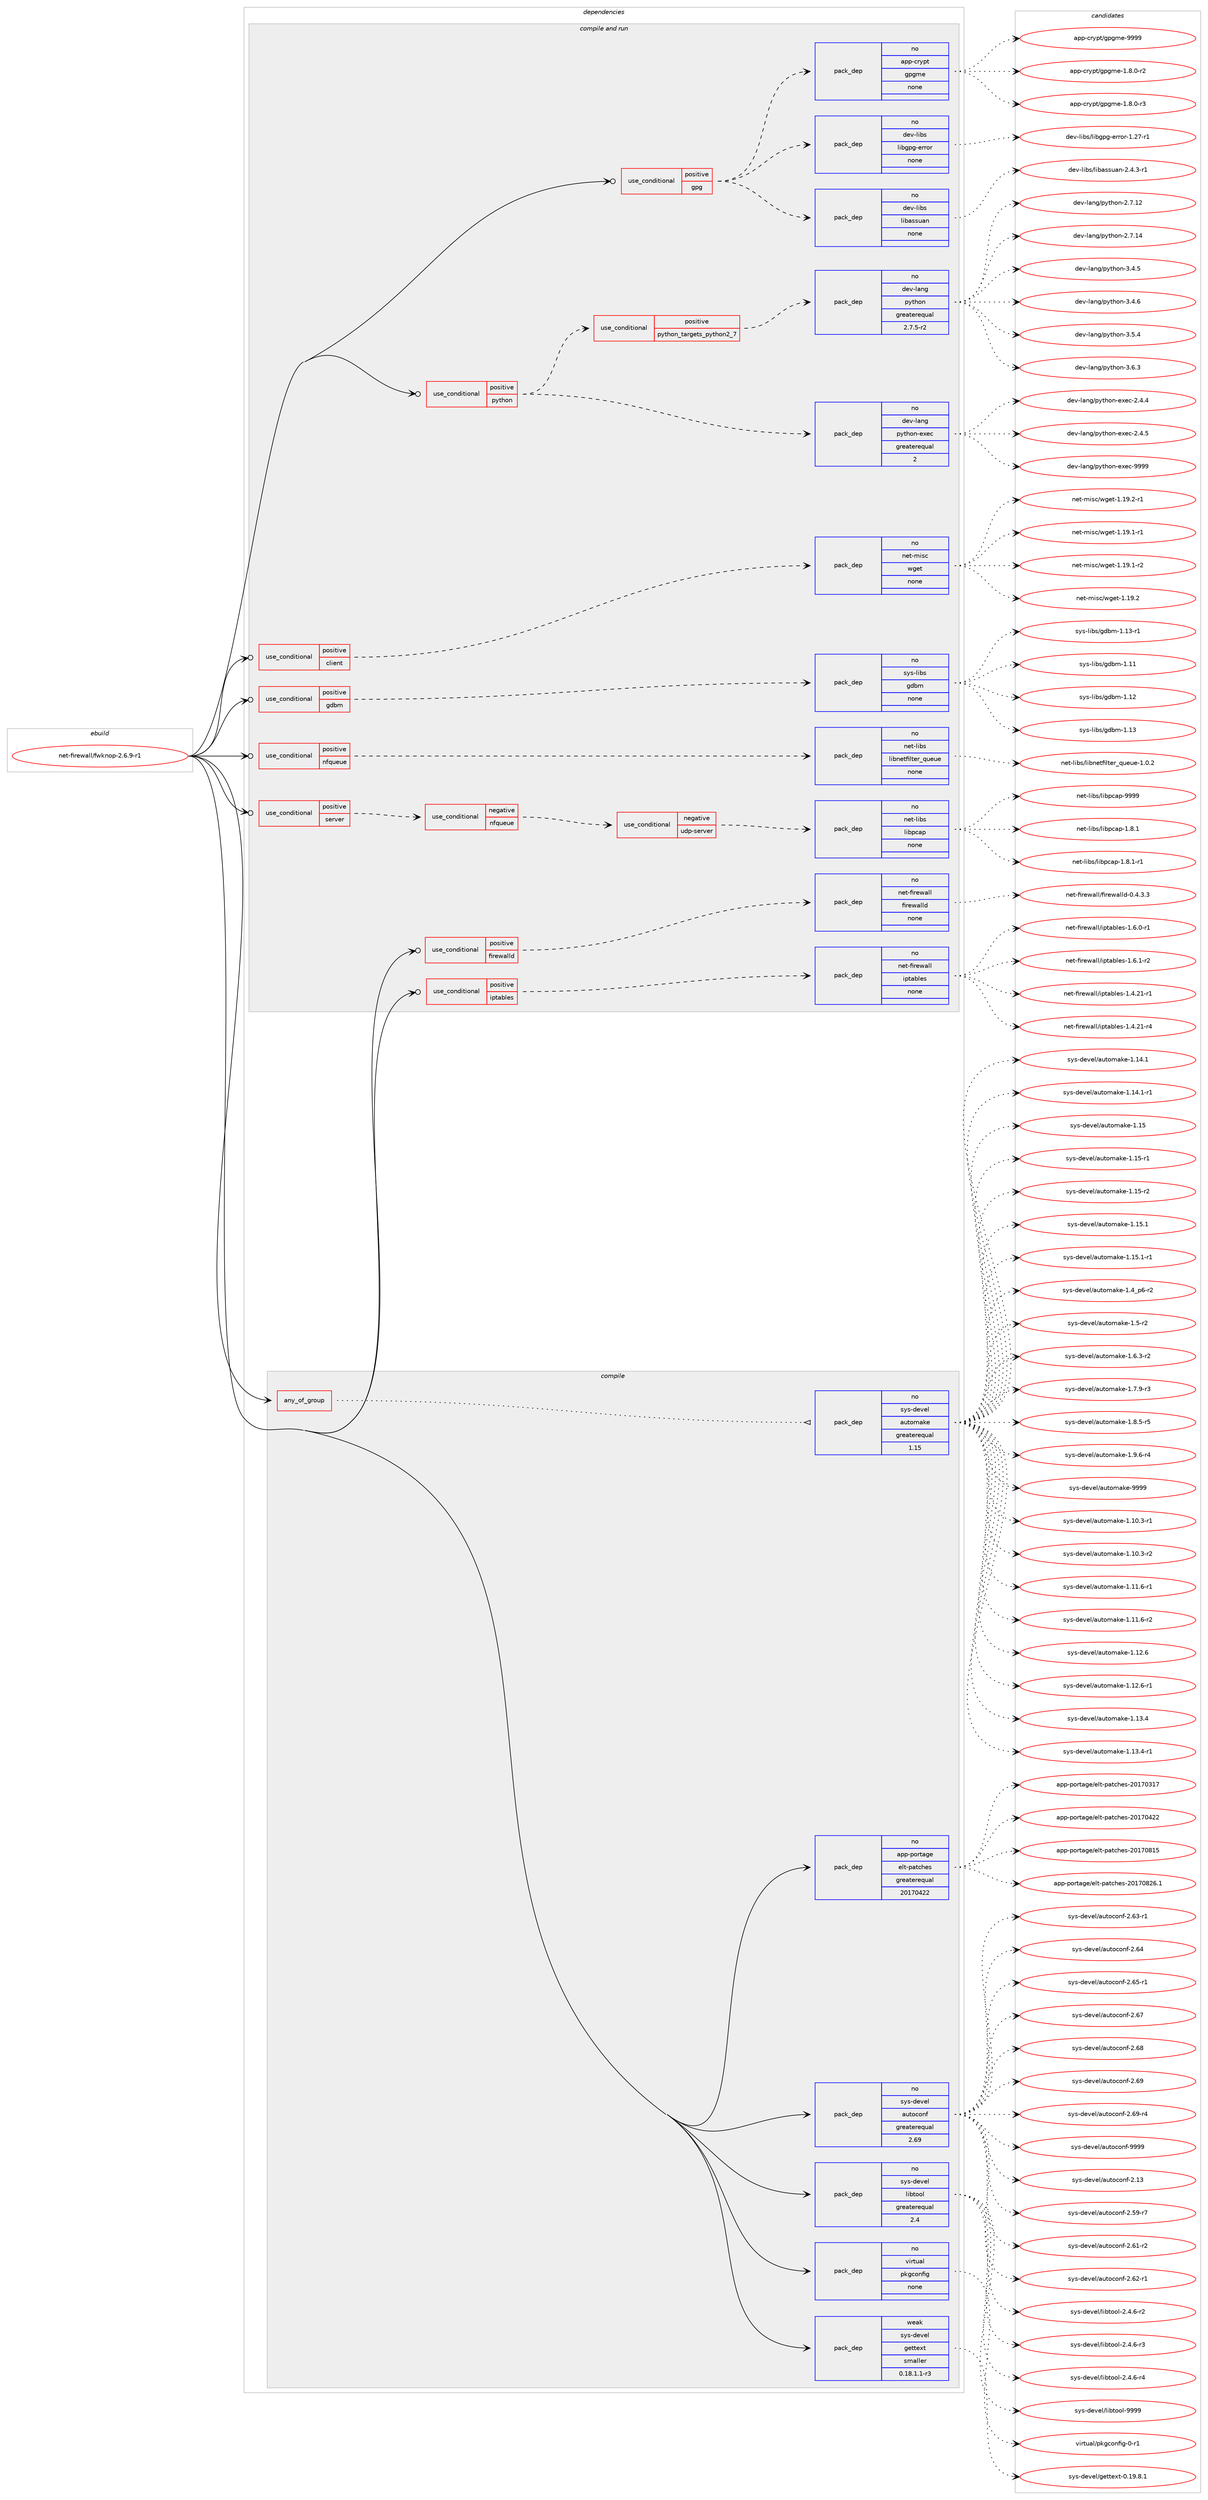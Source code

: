 digraph prolog {

# *************
# Graph options
# *************

newrank=true;
concentrate=true;
compound=true;
graph [rankdir=LR,fontname=Helvetica,fontsize=10,ranksep=1.5];#, ranksep=2.5, nodesep=0.2];
edge  [arrowhead=vee];
node  [fontname=Helvetica,fontsize=10];

# **********
# The ebuild
# **********

subgraph cluster_leftcol {
color=gray;
rank=same;
label=<<i>ebuild</i>>;
id [label="net-firewall/fwknop-2.6.9-r1", color=red, width=4, href="../net-firewall/fwknop-2.6.9-r1.svg"];
}

# ****************
# The dependencies
# ****************

subgraph cluster_midcol {
color=gray;
label=<<i>dependencies</i>>;
subgraph cluster_compile {
fillcolor="#eeeeee";
style=filled;
label=<<i>compile</i>>;
subgraph any6561 {
dependency408691 [label=<<TABLE BORDER="0" CELLBORDER="1" CELLSPACING="0" CELLPADDING="4"><TR><TD CELLPADDING="10">any_of_group</TD></TR></TABLE>>, shape=none, color=red];subgraph pack300818 {
dependency408692 [label=<<TABLE BORDER="0" CELLBORDER="1" CELLSPACING="0" CELLPADDING="4" WIDTH="220"><TR><TD ROWSPAN="6" CELLPADDING="30">pack_dep</TD></TR><TR><TD WIDTH="110">no</TD></TR><TR><TD>sys-devel</TD></TR><TR><TD>automake</TD></TR><TR><TD>greaterequal</TD></TR><TR><TD>1.15</TD></TR></TABLE>>, shape=none, color=blue];
}
dependency408691:e -> dependency408692:w [weight=20,style="dotted",arrowhead="oinv"];
}
id:e -> dependency408691:w [weight=20,style="solid",arrowhead="vee"];
subgraph pack300819 {
dependency408693 [label=<<TABLE BORDER="0" CELLBORDER="1" CELLSPACING="0" CELLPADDING="4" WIDTH="220"><TR><TD ROWSPAN="6" CELLPADDING="30">pack_dep</TD></TR><TR><TD WIDTH="110">no</TD></TR><TR><TD>app-portage</TD></TR><TR><TD>elt-patches</TD></TR><TR><TD>greaterequal</TD></TR><TR><TD>20170422</TD></TR></TABLE>>, shape=none, color=blue];
}
id:e -> dependency408693:w [weight=20,style="solid",arrowhead="vee"];
subgraph pack300820 {
dependency408694 [label=<<TABLE BORDER="0" CELLBORDER="1" CELLSPACING="0" CELLPADDING="4" WIDTH="220"><TR><TD ROWSPAN="6" CELLPADDING="30">pack_dep</TD></TR><TR><TD WIDTH="110">no</TD></TR><TR><TD>sys-devel</TD></TR><TR><TD>autoconf</TD></TR><TR><TD>greaterequal</TD></TR><TR><TD>2.69</TD></TR></TABLE>>, shape=none, color=blue];
}
id:e -> dependency408694:w [weight=20,style="solid",arrowhead="vee"];
subgraph pack300821 {
dependency408695 [label=<<TABLE BORDER="0" CELLBORDER="1" CELLSPACING="0" CELLPADDING="4" WIDTH="220"><TR><TD ROWSPAN="6" CELLPADDING="30">pack_dep</TD></TR><TR><TD WIDTH="110">no</TD></TR><TR><TD>sys-devel</TD></TR><TR><TD>libtool</TD></TR><TR><TD>greaterequal</TD></TR><TR><TD>2.4</TD></TR></TABLE>>, shape=none, color=blue];
}
id:e -> dependency408695:w [weight=20,style="solid",arrowhead="vee"];
subgraph pack300822 {
dependency408696 [label=<<TABLE BORDER="0" CELLBORDER="1" CELLSPACING="0" CELLPADDING="4" WIDTH="220"><TR><TD ROWSPAN="6" CELLPADDING="30">pack_dep</TD></TR><TR><TD WIDTH="110">no</TD></TR><TR><TD>virtual</TD></TR><TR><TD>pkgconfig</TD></TR><TR><TD>none</TD></TR><TR><TD></TD></TR></TABLE>>, shape=none, color=blue];
}
id:e -> dependency408696:w [weight=20,style="solid",arrowhead="vee"];
subgraph pack300823 {
dependency408697 [label=<<TABLE BORDER="0" CELLBORDER="1" CELLSPACING="0" CELLPADDING="4" WIDTH="220"><TR><TD ROWSPAN="6" CELLPADDING="30">pack_dep</TD></TR><TR><TD WIDTH="110">weak</TD></TR><TR><TD>sys-devel</TD></TR><TR><TD>gettext</TD></TR><TR><TD>smaller</TD></TR><TR><TD>0.18.1.1-r3</TD></TR></TABLE>>, shape=none, color=blue];
}
id:e -> dependency408697:w [weight=20,style="solid",arrowhead="vee"];
}
subgraph cluster_compileandrun {
fillcolor="#eeeeee";
style=filled;
label=<<i>compile and run</i>>;
subgraph cond101124 {
dependency408698 [label=<<TABLE BORDER="0" CELLBORDER="1" CELLSPACING="0" CELLPADDING="4"><TR><TD ROWSPAN="3" CELLPADDING="10">use_conditional</TD></TR><TR><TD>positive</TD></TR><TR><TD>client</TD></TR></TABLE>>, shape=none, color=red];
subgraph pack300824 {
dependency408699 [label=<<TABLE BORDER="0" CELLBORDER="1" CELLSPACING="0" CELLPADDING="4" WIDTH="220"><TR><TD ROWSPAN="6" CELLPADDING="30">pack_dep</TD></TR><TR><TD WIDTH="110">no</TD></TR><TR><TD>net-misc</TD></TR><TR><TD>wget</TD></TR><TR><TD>none</TD></TR><TR><TD></TD></TR></TABLE>>, shape=none, color=blue];
}
dependency408698:e -> dependency408699:w [weight=20,style="dashed",arrowhead="vee"];
}
id:e -> dependency408698:w [weight=20,style="solid",arrowhead="odotvee"];
subgraph cond101125 {
dependency408700 [label=<<TABLE BORDER="0" CELLBORDER="1" CELLSPACING="0" CELLPADDING="4"><TR><TD ROWSPAN="3" CELLPADDING="10">use_conditional</TD></TR><TR><TD>positive</TD></TR><TR><TD>firewalld</TD></TR></TABLE>>, shape=none, color=red];
subgraph pack300825 {
dependency408701 [label=<<TABLE BORDER="0" CELLBORDER="1" CELLSPACING="0" CELLPADDING="4" WIDTH="220"><TR><TD ROWSPAN="6" CELLPADDING="30">pack_dep</TD></TR><TR><TD WIDTH="110">no</TD></TR><TR><TD>net-firewall</TD></TR><TR><TD>firewalld</TD></TR><TR><TD>none</TD></TR><TR><TD></TD></TR></TABLE>>, shape=none, color=blue];
}
dependency408700:e -> dependency408701:w [weight=20,style="dashed",arrowhead="vee"];
}
id:e -> dependency408700:w [weight=20,style="solid",arrowhead="odotvee"];
subgraph cond101126 {
dependency408702 [label=<<TABLE BORDER="0" CELLBORDER="1" CELLSPACING="0" CELLPADDING="4"><TR><TD ROWSPAN="3" CELLPADDING="10">use_conditional</TD></TR><TR><TD>positive</TD></TR><TR><TD>gdbm</TD></TR></TABLE>>, shape=none, color=red];
subgraph pack300826 {
dependency408703 [label=<<TABLE BORDER="0" CELLBORDER="1" CELLSPACING="0" CELLPADDING="4" WIDTH="220"><TR><TD ROWSPAN="6" CELLPADDING="30">pack_dep</TD></TR><TR><TD WIDTH="110">no</TD></TR><TR><TD>sys-libs</TD></TR><TR><TD>gdbm</TD></TR><TR><TD>none</TD></TR><TR><TD></TD></TR></TABLE>>, shape=none, color=blue];
}
dependency408702:e -> dependency408703:w [weight=20,style="dashed",arrowhead="vee"];
}
id:e -> dependency408702:w [weight=20,style="solid",arrowhead="odotvee"];
subgraph cond101127 {
dependency408704 [label=<<TABLE BORDER="0" CELLBORDER="1" CELLSPACING="0" CELLPADDING="4"><TR><TD ROWSPAN="3" CELLPADDING="10">use_conditional</TD></TR><TR><TD>positive</TD></TR><TR><TD>gpg</TD></TR></TABLE>>, shape=none, color=red];
subgraph pack300827 {
dependency408705 [label=<<TABLE BORDER="0" CELLBORDER="1" CELLSPACING="0" CELLPADDING="4" WIDTH="220"><TR><TD ROWSPAN="6" CELLPADDING="30">pack_dep</TD></TR><TR><TD WIDTH="110">no</TD></TR><TR><TD>app-crypt</TD></TR><TR><TD>gpgme</TD></TR><TR><TD>none</TD></TR><TR><TD></TD></TR></TABLE>>, shape=none, color=blue];
}
dependency408704:e -> dependency408705:w [weight=20,style="dashed",arrowhead="vee"];
subgraph pack300828 {
dependency408706 [label=<<TABLE BORDER="0" CELLBORDER="1" CELLSPACING="0" CELLPADDING="4" WIDTH="220"><TR><TD ROWSPAN="6" CELLPADDING="30">pack_dep</TD></TR><TR><TD WIDTH="110">no</TD></TR><TR><TD>dev-libs</TD></TR><TR><TD>libassuan</TD></TR><TR><TD>none</TD></TR><TR><TD></TD></TR></TABLE>>, shape=none, color=blue];
}
dependency408704:e -> dependency408706:w [weight=20,style="dashed",arrowhead="vee"];
subgraph pack300829 {
dependency408707 [label=<<TABLE BORDER="0" CELLBORDER="1" CELLSPACING="0" CELLPADDING="4" WIDTH="220"><TR><TD ROWSPAN="6" CELLPADDING="30">pack_dep</TD></TR><TR><TD WIDTH="110">no</TD></TR><TR><TD>dev-libs</TD></TR><TR><TD>libgpg-error</TD></TR><TR><TD>none</TD></TR><TR><TD></TD></TR></TABLE>>, shape=none, color=blue];
}
dependency408704:e -> dependency408707:w [weight=20,style="dashed",arrowhead="vee"];
}
id:e -> dependency408704:w [weight=20,style="solid",arrowhead="odotvee"];
subgraph cond101128 {
dependency408708 [label=<<TABLE BORDER="0" CELLBORDER="1" CELLSPACING="0" CELLPADDING="4"><TR><TD ROWSPAN="3" CELLPADDING="10">use_conditional</TD></TR><TR><TD>positive</TD></TR><TR><TD>iptables</TD></TR></TABLE>>, shape=none, color=red];
subgraph pack300830 {
dependency408709 [label=<<TABLE BORDER="0" CELLBORDER="1" CELLSPACING="0" CELLPADDING="4" WIDTH="220"><TR><TD ROWSPAN="6" CELLPADDING="30">pack_dep</TD></TR><TR><TD WIDTH="110">no</TD></TR><TR><TD>net-firewall</TD></TR><TR><TD>iptables</TD></TR><TR><TD>none</TD></TR><TR><TD></TD></TR></TABLE>>, shape=none, color=blue];
}
dependency408708:e -> dependency408709:w [weight=20,style="dashed",arrowhead="vee"];
}
id:e -> dependency408708:w [weight=20,style="solid",arrowhead="odotvee"];
subgraph cond101129 {
dependency408710 [label=<<TABLE BORDER="0" CELLBORDER="1" CELLSPACING="0" CELLPADDING="4"><TR><TD ROWSPAN="3" CELLPADDING="10">use_conditional</TD></TR><TR><TD>positive</TD></TR><TR><TD>nfqueue</TD></TR></TABLE>>, shape=none, color=red];
subgraph pack300831 {
dependency408711 [label=<<TABLE BORDER="0" CELLBORDER="1" CELLSPACING="0" CELLPADDING="4" WIDTH="220"><TR><TD ROWSPAN="6" CELLPADDING="30">pack_dep</TD></TR><TR><TD WIDTH="110">no</TD></TR><TR><TD>net-libs</TD></TR><TR><TD>libnetfilter_queue</TD></TR><TR><TD>none</TD></TR><TR><TD></TD></TR></TABLE>>, shape=none, color=blue];
}
dependency408710:e -> dependency408711:w [weight=20,style="dashed",arrowhead="vee"];
}
id:e -> dependency408710:w [weight=20,style="solid",arrowhead="odotvee"];
subgraph cond101130 {
dependency408712 [label=<<TABLE BORDER="0" CELLBORDER="1" CELLSPACING="0" CELLPADDING="4"><TR><TD ROWSPAN="3" CELLPADDING="10">use_conditional</TD></TR><TR><TD>positive</TD></TR><TR><TD>python</TD></TR></TABLE>>, shape=none, color=red];
subgraph cond101131 {
dependency408713 [label=<<TABLE BORDER="0" CELLBORDER="1" CELLSPACING="0" CELLPADDING="4"><TR><TD ROWSPAN="3" CELLPADDING="10">use_conditional</TD></TR><TR><TD>positive</TD></TR><TR><TD>python_targets_python2_7</TD></TR></TABLE>>, shape=none, color=red];
subgraph pack300832 {
dependency408714 [label=<<TABLE BORDER="0" CELLBORDER="1" CELLSPACING="0" CELLPADDING="4" WIDTH="220"><TR><TD ROWSPAN="6" CELLPADDING="30">pack_dep</TD></TR><TR><TD WIDTH="110">no</TD></TR><TR><TD>dev-lang</TD></TR><TR><TD>python</TD></TR><TR><TD>greaterequal</TD></TR><TR><TD>2.7.5-r2</TD></TR></TABLE>>, shape=none, color=blue];
}
dependency408713:e -> dependency408714:w [weight=20,style="dashed",arrowhead="vee"];
}
dependency408712:e -> dependency408713:w [weight=20,style="dashed",arrowhead="vee"];
subgraph pack300833 {
dependency408715 [label=<<TABLE BORDER="0" CELLBORDER="1" CELLSPACING="0" CELLPADDING="4" WIDTH="220"><TR><TD ROWSPAN="6" CELLPADDING="30">pack_dep</TD></TR><TR><TD WIDTH="110">no</TD></TR><TR><TD>dev-lang</TD></TR><TR><TD>python-exec</TD></TR><TR><TD>greaterequal</TD></TR><TR><TD>2</TD></TR></TABLE>>, shape=none, color=blue];
}
dependency408712:e -> dependency408715:w [weight=20,style="dashed",arrowhead="vee"];
}
id:e -> dependency408712:w [weight=20,style="solid",arrowhead="odotvee"];
subgraph cond101132 {
dependency408716 [label=<<TABLE BORDER="0" CELLBORDER="1" CELLSPACING="0" CELLPADDING="4"><TR><TD ROWSPAN="3" CELLPADDING="10">use_conditional</TD></TR><TR><TD>positive</TD></TR><TR><TD>server</TD></TR></TABLE>>, shape=none, color=red];
subgraph cond101133 {
dependency408717 [label=<<TABLE BORDER="0" CELLBORDER="1" CELLSPACING="0" CELLPADDING="4"><TR><TD ROWSPAN="3" CELLPADDING="10">use_conditional</TD></TR><TR><TD>negative</TD></TR><TR><TD>nfqueue</TD></TR></TABLE>>, shape=none, color=red];
subgraph cond101134 {
dependency408718 [label=<<TABLE BORDER="0" CELLBORDER="1" CELLSPACING="0" CELLPADDING="4"><TR><TD ROWSPAN="3" CELLPADDING="10">use_conditional</TD></TR><TR><TD>negative</TD></TR><TR><TD>udp-server</TD></TR></TABLE>>, shape=none, color=red];
subgraph pack300834 {
dependency408719 [label=<<TABLE BORDER="0" CELLBORDER="1" CELLSPACING="0" CELLPADDING="4" WIDTH="220"><TR><TD ROWSPAN="6" CELLPADDING="30">pack_dep</TD></TR><TR><TD WIDTH="110">no</TD></TR><TR><TD>net-libs</TD></TR><TR><TD>libpcap</TD></TR><TR><TD>none</TD></TR><TR><TD></TD></TR></TABLE>>, shape=none, color=blue];
}
dependency408718:e -> dependency408719:w [weight=20,style="dashed",arrowhead="vee"];
}
dependency408717:e -> dependency408718:w [weight=20,style="dashed",arrowhead="vee"];
}
dependency408716:e -> dependency408717:w [weight=20,style="dashed",arrowhead="vee"];
}
id:e -> dependency408716:w [weight=20,style="solid",arrowhead="odotvee"];
}
subgraph cluster_run {
fillcolor="#eeeeee";
style=filled;
label=<<i>run</i>>;
}
}

# **************
# The candidates
# **************

subgraph cluster_choices {
rank=same;
color=gray;
label=<<i>candidates</i>>;

subgraph choice300818 {
color=black;
nodesep=1;
choice11512111545100101118101108479711711611110997107101454946494846514511449 [label="sys-devel/automake-1.10.3-r1", color=red, width=4,href="../sys-devel/automake-1.10.3-r1.svg"];
choice11512111545100101118101108479711711611110997107101454946494846514511450 [label="sys-devel/automake-1.10.3-r2", color=red, width=4,href="../sys-devel/automake-1.10.3-r2.svg"];
choice11512111545100101118101108479711711611110997107101454946494946544511449 [label="sys-devel/automake-1.11.6-r1", color=red, width=4,href="../sys-devel/automake-1.11.6-r1.svg"];
choice11512111545100101118101108479711711611110997107101454946494946544511450 [label="sys-devel/automake-1.11.6-r2", color=red, width=4,href="../sys-devel/automake-1.11.6-r2.svg"];
choice1151211154510010111810110847971171161111099710710145494649504654 [label="sys-devel/automake-1.12.6", color=red, width=4,href="../sys-devel/automake-1.12.6.svg"];
choice11512111545100101118101108479711711611110997107101454946495046544511449 [label="sys-devel/automake-1.12.6-r1", color=red, width=4,href="../sys-devel/automake-1.12.6-r1.svg"];
choice1151211154510010111810110847971171161111099710710145494649514652 [label="sys-devel/automake-1.13.4", color=red, width=4,href="../sys-devel/automake-1.13.4.svg"];
choice11512111545100101118101108479711711611110997107101454946495146524511449 [label="sys-devel/automake-1.13.4-r1", color=red, width=4,href="../sys-devel/automake-1.13.4-r1.svg"];
choice1151211154510010111810110847971171161111099710710145494649524649 [label="sys-devel/automake-1.14.1", color=red, width=4,href="../sys-devel/automake-1.14.1.svg"];
choice11512111545100101118101108479711711611110997107101454946495246494511449 [label="sys-devel/automake-1.14.1-r1", color=red, width=4,href="../sys-devel/automake-1.14.1-r1.svg"];
choice115121115451001011181011084797117116111109971071014549464953 [label="sys-devel/automake-1.15", color=red, width=4,href="../sys-devel/automake-1.15.svg"];
choice1151211154510010111810110847971171161111099710710145494649534511449 [label="sys-devel/automake-1.15-r1", color=red, width=4,href="../sys-devel/automake-1.15-r1.svg"];
choice1151211154510010111810110847971171161111099710710145494649534511450 [label="sys-devel/automake-1.15-r2", color=red, width=4,href="../sys-devel/automake-1.15-r2.svg"];
choice1151211154510010111810110847971171161111099710710145494649534649 [label="sys-devel/automake-1.15.1", color=red, width=4,href="../sys-devel/automake-1.15.1.svg"];
choice11512111545100101118101108479711711611110997107101454946495346494511449 [label="sys-devel/automake-1.15.1-r1", color=red, width=4,href="../sys-devel/automake-1.15.1-r1.svg"];
choice115121115451001011181011084797117116111109971071014549465295112544511450 [label="sys-devel/automake-1.4_p6-r2", color=red, width=4,href="../sys-devel/automake-1.4_p6-r2.svg"];
choice11512111545100101118101108479711711611110997107101454946534511450 [label="sys-devel/automake-1.5-r2", color=red, width=4,href="../sys-devel/automake-1.5-r2.svg"];
choice115121115451001011181011084797117116111109971071014549465446514511450 [label="sys-devel/automake-1.6.3-r2", color=red, width=4,href="../sys-devel/automake-1.6.3-r2.svg"];
choice115121115451001011181011084797117116111109971071014549465546574511451 [label="sys-devel/automake-1.7.9-r3", color=red, width=4,href="../sys-devel/automake-1.7.9-r3.svg"];
choice115121115451001011181011084797117116111109971071014549465646534511453 [label="sys-devel/automake-1.8.5-r5", color=red, width=4,href="../sys-devel/automake-1.8.5-r5.svg"];
choice115121115451001011181011084797117116111109971071014549465746544511452 [label="sys-devel/automake-1.9.6-r4", color=red, width=4,href="../sys-devel/automake-1.9.6-r4.svg"];
choice115121115451001011181011084797117116111109971071014557575757 [label="sys-devel/automake-9999", color=red, width=4,href="../sys-devel/automake-9999.svg"];
dependency408692:e -> choice11512111545100101118101108479711711611110997107101454946494846514511449:w [style=dotted,weight="100"];
dependency408692:e -> choice11512111545100101118101108479711711611110997107101454946494846514511450:w [style=dotted,weight="100"];
dependency408692:e -> choice11512111545100101118101108479711711611110997107101454946494946544511449:w [style=dotted,weight="100"];
dependency408692:e -> choice11512111545100101118101108479711711611110997107101454946494946544511450:w [style=dotted,weight="100"];
dependency408692:e -> choice1151211154510010111810110847971171161111099710710145494649504654:w [style=dotted,weight="100"];
dependency408692:e -> choice11512111545100101118101108479711711611110997107101454946495046544511449:w [style=dotted,weight="100"];
dependency408692:e -> choice1151211154510010111810110847971171161111099710710145494649514652:w [style=dotted,weight="100"];
dependency408692:e -> choice11512111545100101118101108479711711611110997107101454946495146524511449:w [style=dotted,weight="100"];
dependency408692:e -> choice1151211154510010111810110847971171161111099710710145494649524649:w [style=dotted,weight="100"];
dependency408692:e -> choice11512111545100101118101108479711711611110997107101454946495246494511449:w [style=dotted,weight="100"];
dependency408692:e -> choice115121115451001011181011084797117116111109971071014549464953:w [style=dotted,weight="100"];
dependency408692:e -> choice1151211154510010111810110847971171161111099710710145494649534511449:w [style=dotted,weight="100"];
dependency408692:e -> choice1151211154510010111810110847971171161111099710710145494649534511450:w [style=dotted,weight="100"];
dependency408692:e -> choice1151211154510010111810110847971171161111099710710145494649534649:w [style=dotted,weight="100"];
dependency408692:e -> choice11512111545100101118101108479711711611110997107101454946495346494511449:w [style=dotted,weight="100"];
dependency408692:e -> choice115121115451001011181011084797117116111109971071014549465295112544511450:w [style=dotted,weight="100"];
dependency408692:e -> choice11512111545100101118101108479711711611110997107101454946534511450:w [style=dotted,weight="100"];
dependency408692:e -> choice115121115451001011181011084797117116111109971071014549465446514511450:w [style=dotted,weight="100"];
dependency408692:e -> choice115121115451001011181011084797117116111109971071014549465546574511451:w [style=dotted,weight="100"];
dependency408692:e -> choice115121115451001011181011084797117116111109971071014549465646534511453:w [style=dotted,weight="100"];
dependency408692:e -> choice115121115451001011181011084797117116111109971071014549465746544511452:w [style=dotted,weight="100"];
dependency408692:e -> choice115121115451001011181011084797117116111109971071014557575757:w [style=dotted,weight="100"];
}
subgraph choice300819 {
color=black;
nodesep=1;
choice97112112451121111141169710310147101108116451129711699104101115455048495548514955 [label="app-portage/elt-patches-20170317", color=red, width=4,href="../app-portage/elt-patches-20170317.svg"];
choice97112112451121111141169710310147101108116451129711699104101115455048495548525050 [label="app-portage/elt-patches-20170422", color=red, width=4,href="../app-portage/elt-patches-20170422.svg"];
choice97112112451121111141169710310147101108116451129711699104101115455048495548564953 [label="app-portage/elt-patches-20170815", color=red, width=4,href="../app-portage/elt-patches-20170815.svg"];
choice971121124511211111411697103101471011081164511297116991041011154550484955485650544649 [label="app-portage/elt-patches-20170826.1", color=red, width=4,href="../app-portage/elt-patches-20170826.1.svg"];
dependency408693:e -> choice97112112451121111141169710310147101108116451129711699104101115455048495548514955:w [style=dotted,weight="100"];
dependency408693:e -> choice97112112451121111141169710310147101108116451129711699104101115455048495548525050:w [style=dotted,weight="100"];
dependency408693:e -> choice97112112451121111141169710310147101108116451129711699104101115455048495548564953:w [style=dotted,weight="100"];
dependency408693:e -> choice971121124511211111411697103101471011081164511297116991041011154550484955485650544649:w [style=dotted,weight="100"];
}
subgraph choice300820 {
color=black;
nodesep=1;
choice115121115451001011181011084797117116111991111101024550464951 [label="sys-devel/autoconf-2.13", color=red, width=4,href="../sys-devel/autoconf-2.13.svg"];
choice1151211154510010111810110847971171161119911111010245504653574511455 [label="sys-devel/autoconf-2.59-r7", color=red, width=4,href="../sys-devel/autoconf-2.59-r7.svg"];
choice1151211154510010111810110847971171161119911111010245504654494511450 [label="sys-devel/autoconf-2.61-r2", color=red, width=4,href="../sys-devel/autoconf-2.61-r2.svg"];
choice1151211154510010111810110847971171161119911111010245504654504511449 [label="sys-devel/autoconf-2.62-r1", color=red, width=4,href="../sys-devel/autoconf-2.62-r1.svg"];
choice1151211154510010111810110847971171161119911111010245504654514511449 [label="sys-devel/autoconf-2.63-r1", color=red, width=4,href="../sys-devel/autoconf-2.63-r1.svg"];
choice115121115451001011181011084797117116111991111101024550465452 [label="sys-devel/autoconf-2.64", color=red, width=4,href="../sys-devel/autoconf-2.64.svg"];
choice1151211154510010111810110847971171161119911111010245504654534511449 [label="sys-devel/autoconf-2.65-r1", color=red, width=4,href="../sys-devel/autoconf-2.65-r1.svg"];
choice115121115451001011181011084797117116111991111101024550465455 [label="sys-devel/autoconf-2.67", color=red, width=4,href="../sys-devel/autoconf-2.67.svg"];
choice115121115451001011181011084797117116111991111101024550465456 [label="sys-devel/autoconf-2.68", color=red, width=4,href="../sys-devel/autoconf-2.68.svg"];
choice115121115451001011181011084797117116111991111101024550465457 [label="sys-devel/autoconf-2.69", color=red, width=4,href="../sys-devel/autoconf-2.69.svg"];
choice1151211154510010111810110847971171161119911111010245504654574511452 [label="sys-devel/autoconf-2.69-r4", color=red, width=4,href="../sys-devel/autoconf-2.69-r4.svg"];
choice115121115451001011181011084797117116111991111101024557575757 [label="sys-devel/autoconf-9999", color=red, width=4,href="../sys-devel/autoconf-9999.svg"];
dependency408694:e -> choice115121115451001011181011084797117116111991111101024550464951:w [style=dotted,weight="100"];
dependency408694:e -> choice1151211154510010111810110847971171161119911111010245504653574511455:w [style=dotted,weight="100"];
dependency408694:e -> choice1151211154510010111810110847971171161119911111010245504654494511450:w [style=dotted,weight="100"];
dependency408694:e -> choice1151211154510010111810110847971171161119911111010245504654504511449:w [style=dotted,weight="100"];
dependency408694:e -> choice1151211154510010111810110847971171161119911111010245504654514511449:w [style=dotted,weight="100"];
dependency408694:e -> choice115121115451001011181011084797117116111991111101024550465452:w [style=dotted,weight="100"];
dependency408694:e -> choice1151211154510010111810110847971171161119911111010245504654534511449:w [style=dotted,weight="100"];
dependency408694:e -> choice115121115451001011181011084797117116111991111101024550465455:w [style=dotted,weight="100"];
dependency408694:e -> choice115121115451001011181011084797117116111991111101024550465456:w [style=dotted,weight="100"];
dependency408694:e -> choice115121115451001011181011084797117116111991111101024550465457:w [style=dotted,weight="100"];
dependency408694:e -> choice1151211154510010111810110847971171161119911111010245504654574511452:w [style=dotted,weight="100"];
dependency408694:e -> choice115121115451001011181011084797117116111991111101024557575757:w [style=dotted,weight="100"];
}
subgraph choice300821 {
color=black;
nodesep=1;
choice1151211154510010111810110847108105981161111111084550465246544511450 [label="sys-devel/libtool-2.4.6-r2", color=red, width=4,href="../sys-devel/libtool-2.4.6-r2.svg"];
choice1151211154510010111810110847108105981161111111084550465246544511451 [label="sys-devel/libtool-2.4.6-r3", color=red, width=4,href="../sys-devel/libtool-2.4.6-r3.svg"];
choice1151211154510010111810110847108105981161111111084550465246544511452 [label="sys-devel/libtool-2.4.6-r4", color=red, width=4,href="../sys-devel/libtool-2.4.6-r4.svg"];
choice1151211154510010111810110847108105981161111111084557575757 [label="sys-devel/libtool-9999", color=red, width=4,href="../sys-devel/libtool-9999.svg"];
dependency408695:e -> choice1151211154510010111810110847108105981161111111084550465246544511450:w [style=dotted,weight="100"];
dependency408695:e -> choice1151211154510010111810110847108105981161111111084550465246544511451:w [style=dotted,weight="100"];
dependency408695:e -> choice1151211154510010111810110847108105981161111111084550465246544511452:w [style=dotted,weight="100"];
dependency408695:e -> choice1151211154510010111810110847108105981161111111084557575757:w [style=dotted,weight="100"];
}
subgraph choice300822 {
color=black;
nodesep=1;
choice11810511411611797108471121071039911111010210510345484511449 [label="virtual/pkgconfig-0-r1", color=red, width=4,href="../virtual/pkgconfig-0-r1.svg"];
dependency408696:e -> choice11810511411611797108471121071039911111010210510345484511449:w [style=dotted,weight="100"];
}
subgraph choice300823 {
color=black;
nodesep=1;
choice1151211154510010111810110847103101116116101120116454846495746564649 [label="sys-devel/gettext-0.19.8.1", color=red, width=4,href="../sys-devel/gettext-0.19.8.1.svg"];
dependency408697:e -> choice1151211154510010111810110847103101116116101120116454846495746564649:w [style=dotted,weight="100"];
}
subgraph choice300824 {
color=black;
nodesep=1;
choice110101116451091051159947119103101116454946495746494511449 [label="net-misc/wget-1.19.1-r1", color=red, width=4,href="../net-misc/wget-1.19.1-r1.svg"];
choice110101116451091051159947119103101116454946495746494511450 [label="net-misc/wget-1.19.1-r2", color=red, width=4,href="../net-misc/wget-1.19.1-r2.svg"];
choice11010111645109105115994711910310111645494649574650 [label="net-misc/wget-1.19.2", color=red, width=4,href="../net-misc/wget-1.19.2.svg"];
choice110101116451091051159947119103101116454946495746504511449 [label="net-misc/wget-1.19.2-r1", color=red, width=4,href="../net-misc/wget-1.19.2-r1.svg"];
dependency408699:e -> choice110101116451091051159947119103101116454946495746494511449:w [style=dotted,weight="100"];
dependency408699:e -> choice110101116451091051159947119103101116454946495746494511450:w [style=dotted,weight="100"];
dependency408699:e -> choice11010111645109105115994711910310111645494649574650:w [style=dotted,weight="100"];
dependency408699:e -> choice110101116451091051159947119103101116454946495746504511449:w [style=dotted,weight="100"];
}
subgraph choice300825 {
color=black;
nodesep=1;
choice110101116451021051141011199710810847102105114101119971081081004548465246514651 [label="net-firewall/firewalld-0.4.3.3", color=red, width=4,href="../net-firewall/firewalld-0.4.3.3.svg"];
dependency408701:e -> choice110101116451021051141011199710810847102105114101119971081081004548465246514651:w [style=dotted,weight="100"];
}
subgraph choice300826 {
color=black;
nodesep=1;
choice115121115451081059811547103100981094549464949 [label="sys-libs/gdbm-1.11", color=red, width=4,href="../sys-libs/gdbm-1.11.svg"];
choice115121115451081059811547103100981094549464950 [label="sys-libs/gdbm-1.12", color=red, width=4,href="../sys-libs/gdbm-1.12.svg"];
choice115121115451081059811547103100981094549464951 [label="sys-libs/gdbm-1.13", color=red, width=4,href="../sys-libs/gdbm-1.13.svg"];
choice1151211154510810598115471031009810945494649514511449 [label="sys-libs/gdbm-1.13-r1", color=red, width=4,href="../sys-libs/gdbm-1.13-r1.svg"];
dependency408703:e -> choice115121115451081059811547103100981094549464949:w [style=dotted,weight="100"];
dependency408703:e -> choice115121115451081059811547103100981094549464950:w [style=dotted,weight="100"];
dependency408703:e -> choice115121115451081059811547103100981094549464951:w [style=dotted,weight="100"];
dependency408703:e -> choice1151211154510810598115471031009810945494649514511449:w [style=dotted,weight="100"];
}
subgraph choice300827 {
color=black;
nodesep=1;
choice971121124599114121112116471031121031091014549465646484511450 [label="app-crypt/gpgme-1.8.0-r2", color=red, width=4,href="../app-crypt/gpgme-1.8.0-r2.svg"];
choice971121124599114121112116471031121031091014549465646484511451 [label="app-crypt/gpgme-1.8.0-r3", color=red, width=4,href="../app-crypt/gpgme-1.8.0-r3.svg"];
choice971121124599114121112116471031121031091014557575757 [label="app-crypt/gpgme-9999", color=red, width=4,href="../app-crypt/gpgme-9999.svg"];
dependency408705:e -> choice971121124599114121112116471031121031091014549465646484511450:w [style=dotted,weight="100"];
dependency408705:e -> choice971121124599114121112116471031121031091014549465646484511451:w [style=dotted,weight="100"];
dependency408705:e -> choice971121124599114121112116471031121031091014557575757:w [style=dotted,weight="100"];
}
subgraph choice300828 {
color=black;
nodesep=1;
choice1001011184510810598115471081059897115115117971104550465246514511449 [label="dev-libs/libassuan-2.4.3-r1", color=red, width=4,href="../dev-libs/libassuan-2.4.3-r1.svg"];
dependency408706:e -> choice1001011184510810598115471081059897115115117971104550465246514511449:w [style=dotted,weight="100"];
}
subgraph choice300829 {
color=black;
nodesep=1;
choice100101118451081059811547108105981031121034510111411411111445494650554511449 [label="dev-libs/libgpg-error-1.27-r1", color=red, width=4,href="../dev-libs/libgpg-error-1.27-r1.svg"];
dependency408707:e -> choice100101118451081059811547108105981031121034510111411411111445494650554511449:w [style=dotted,weight="100"];
}
subgraph choice300830 {
color=black;
nodesep=1;
choice1101011164510210511410111997108108471051121169798108101115454946524650494511449 [label="net-firewall/iptables-1.4.21-r1", color=red, width=4,href="../net-firewall/iptables-1.4.21-r1.svg"];
choice1101011164510210511410111997108108471051121169798108101115454946524650494511452 [label="net-firewall/iptables-1.4.21-r4", color=red, width=4,href="../net-firewall/iptables-1.4.21-r4.svg"];
choice11010111645102105114101119971081084710511211697981081011154549465446484511449 [label="net-firewall/iptables-1.6.0-r1", color=red, width=4,href="../net-firewall/iptables-1.6.0-r1.svg"];
choice11010111645102105114101119971081084710511211697981081011154549465446494511450 [label="net-firewall/iptables-1.6.1-r2", color=red, width=4,href="../net-firewall/iptables-1.6.1-r2.svg"];
dependency408709:e -> choice1101011164510210511410111997108108471051121169798108101115454946524650494511449:w [style=dotted,weight="100"];
dependency408709:e -> choice1101011164510210511410111997108108471051121169798108101115454946524650494511452:w [style=dotted,weight="100"];
dependency408709:e -> choice11010111645102105114101119971081084710511211697981081011154549465446484511449:w [style=dotted,weight="100"];
dependency408709:e -> choice11010111645102105114101119971081084710511211697981081011154549465446494511450:w [style=dotted,weight="100"];
}
subgraph choice300831 {
color=black;
nodesep=1;
choice1101011164510810598115471081059811010111610210510811610111495113117101117101454946484650 [label="net-libs/libnetfilter_queue-1.0.2", color=red, width=4,href="../net-libs/libnetfilter_queue-1.0.2.svg"];
dependency408711:e -> choice1101011164510810598115471081059811010111610210510811610111495113117101117101454946484650:w [style=dotted,weight="100"];
}
subgraph choice300832 {
color=black;
nodesep=1;
choice10010111845108971101034711212111610411111045504655464950 [label="dev-lang/python-2.7.12", color=red, width=4,href="../dev-lang/python-2.7.12.svg"];
choice10010111845108971101034711212111610411111045504655464952 [label="dev-lang/python-2.7.14", color=red, width=4,href="../dev-lang/python-2.7.14.svg"];
choice100101118451089711010347112121116104111110455146524653 [label="dev-lang/python-3.4.5", color=red, width=4,href="../dev-lang/python-3.4.5.svg"];
choice100101118451089711010347112121116104111110455146524654 [label="dev-lang/python-3.4.6", color=red, width=4,href="../dev-lang/python-3.4.6.svg"];
choice100101118451089711010347112121116104111110455146534652 [label="dev-lang/python-3.5.4", color=red, width=4,href="../dev-lang/python-3.5.4.svg"];
choice100101118451089711010347112121116104111110455146544651 [label="dev-lang/python-3.6.3", color=red, width=4,href="../dev-lang/python-3.6.3.svg"];
dependency408714:e -> choice10010111845108971101034711212111610411111045504655464950:w [style=dotted,weight="100"];
dependency408714:e -> choice10010111845108971101034711212111610411111045504655464952:w [style=dotted,weight="100"];
dependency408714:e -> choice100101118451089711010347112121116104111110455146524653:w [style=dotted,weight="100"];
dependency408714:e -> choice100101118451089711010347112121116104111110455146524654:w [style=dotted,weight="100"];
dependency408714:e -> choice100101118451089711010347112121116104111110455146534652:w [style=dotted,weight="100"];
dependency408714:e -> choice100101118451089711010347112121116104111110455146544651:w [style=dotted,weight="100"];
}
subgraph choice300833 {
color=black;
nodesep=1;
choice1001011184510897110103471121211161041111104510112010199455046524652 [label="dev-lang/python-exec-2.4.4", color=red, width=4,href="../dev-lang/python-exec-2.4.4.svg"];
choice1001011184510897110103471121211161041111104510112010199455046524653 [label="dev-lang/python-exec-2.4.5", color=red, width=4,href="../dev-lang/python-exec-2.4.5.svg"];
choice10010111845108971101034711212111610411111045101120101994557575757 [label="dev-lang/python-exec-9999", color=red, width=4,href="../dev-lang/python-exec-9999.svg"];
dependency408715:e -> choice1001011184510897110103471121211161041111104510112010199455046524652:w [style=dotted,weight="100"];
dependency408715:e -> choice1001011184510897110103471121211161041111104510112010199455046524653:w [style=dotted,weight="100"];
dependency408715:e -> choice10010111845108971101034711212111610411111045101120101994557575757:w [style=dotted,weight="100"];
}
subgraph choice300834 {
color=black;
nodesep=1;
choice110101116451081059811547108105981129997112454946564649 [label="net-libs/libpcap-1.8.1", color=red, width=4,href="../net-libs/libpcap-1.8.1.svg"];
choice1101011164510810598115471081059811299971124549465646494511449 [label="net-libs/libpcap-1.8.1-r1", color=red, width=4,href="../net-libs/libpcap-1.8.1-r1.svg"];
choice1101011164510810598115471081059811299971124557575757 [label="net-libs/libpcap-9999", color=red, width=4,href="../net-libs/libpcap-9999.svg"];
dependency408719:e -> choice110101116451081059811547108105981129997112454946564649:w [style=dotted,weight="100"];
dependency408719:e -> choice1101011164510810598115471081059811299971124549465646494511449:w [style=dotted,weight="100"];
dependency408719:e -> choice1101011164510810598115471081059811299971124557575757:w [style=dotted,weight="100"];
}
}

}
